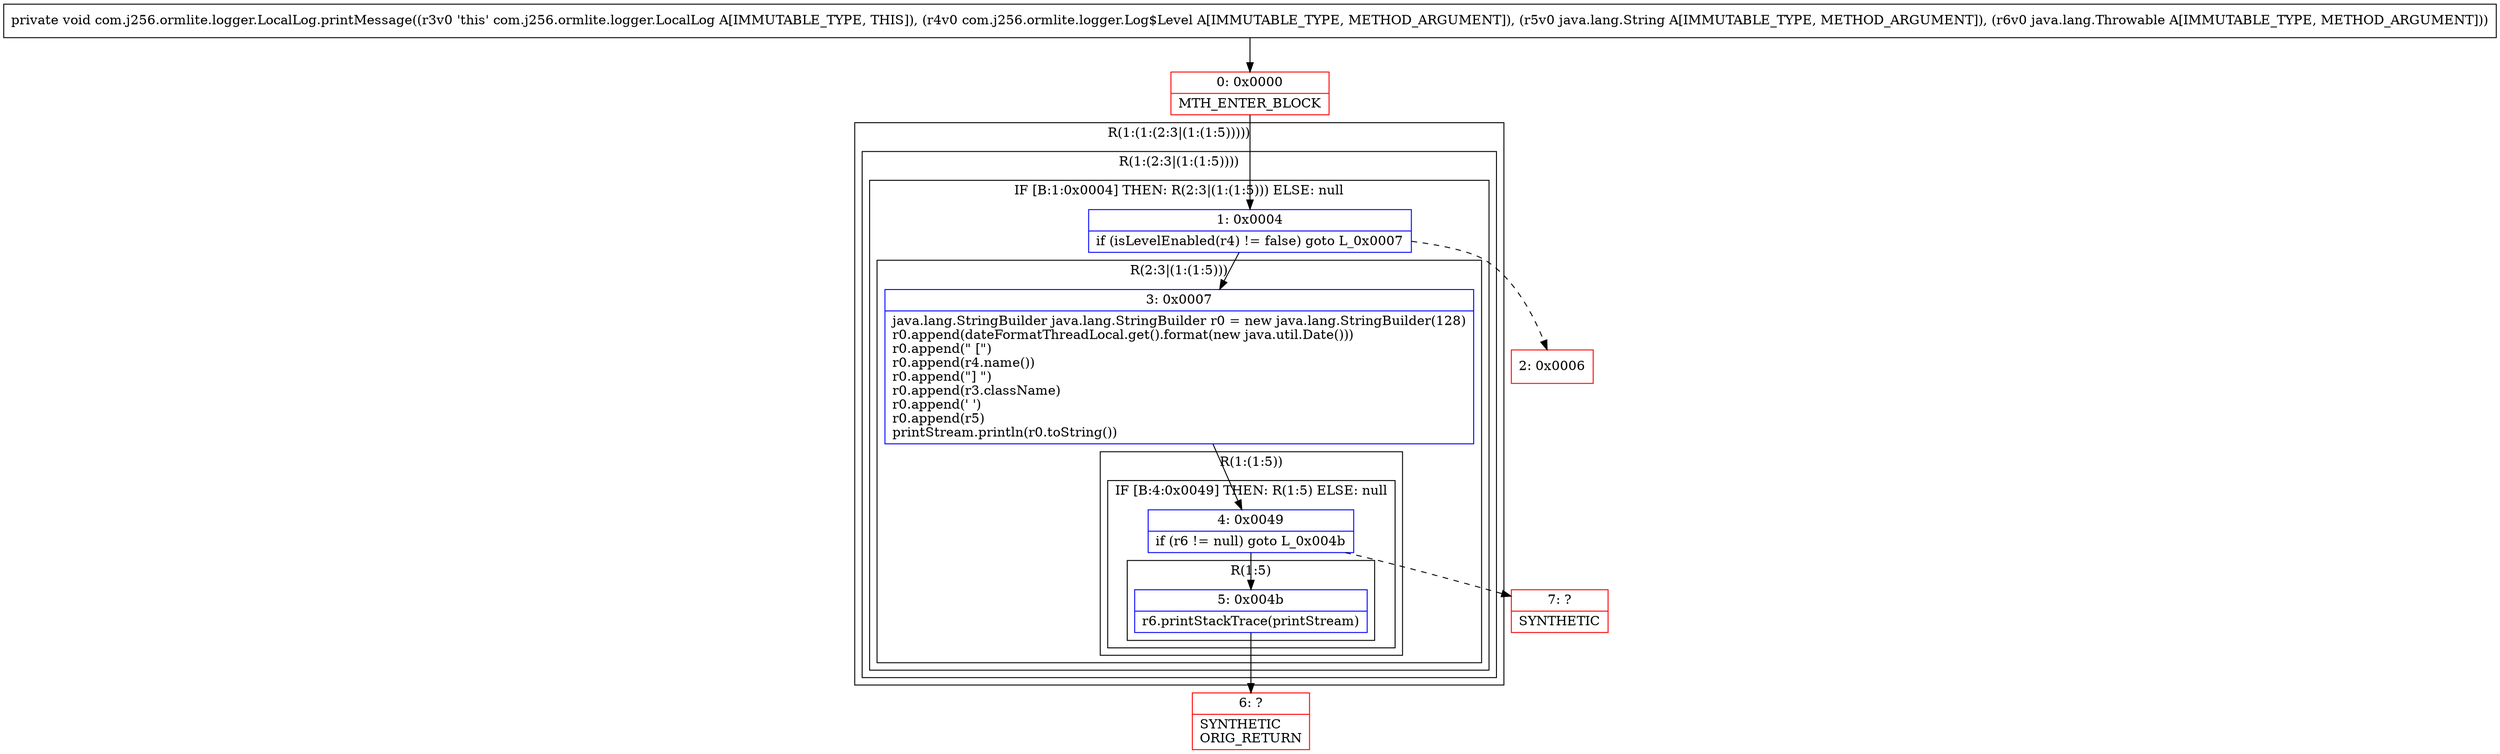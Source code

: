digraph "CFG forcom.j256.ormlite.logger.LocalLog.printMessage(Lcom\/j256\/ormlite\/logger\/Log$Level;Ljava\/lang\/String;Ljava\/lang\/Throwable;)V" {
subgraph cluster_Region_66381880 {
label = "R(1:(1:(2:3|(1:(1:5)))))";
node [shape=record,color=blue];
subgraph cluster_Region_1705222359 {
label = "R(1:(2:3|(1:(1:5))))";
node [shape=record,color=blue];
subgraph cluster_IfRegion_1763420864 {
label = "IF [B:1:0x0004] THEN: R(2:3|(1:(1:5))) ELSE: null";
node [shape=record,color=blue];
Node_1 [shape=record,label="{1\:\ 0x0004|if (isLevelEnabled(r4) != false) goto L_0x0007\l}"];
subgraph cluster_Region_971644867 {
label = "R(2:3|(1:(1:5)))";
node [shape=record,color=blue];
Node_3 [shape=record,label="{3\:\ 0x0007|java.lang.StringBuilder java.lang.StringBuilder r0 = new java.lang.StringBuilder(128)\lr0.append(dateFormatThreadLocal.get().format(new java.util.Date()))\lr0.append(\" [\")\lr0.append(r4.name())\lr0.append(\"] \")\lr0.append(r3.className)\lr0.append(' ')\lr0.append(r5)\lprintStream.println(r0.toString())\l}"];
subgraph cluster_Region_1911251735 {
label = "R(1:(1:5))";
node [shape=record,color=blue];
subgraph cluster_IfRegion_1442508858 {
label = "IF [B:4:0x0049] THEN: R(1:5) ELSE: null";
node [shape=record,color=blue];
Node_4 [shape=record,label="{4\:\ 0x0049|if (r6 != null) goto L_0x004b\l}"];
subgraph cluster_Region_765941578 {
label = "R(1:5)";
node [shape=record,color=blue];
Node_5 [shape=record,label="{5\:\ 0x004b|r6.printStackTrace(printStream)\l}"];
}
}
}
}
}
}
}
Node_0 [shape=record,color=red,label="{0\:\ 0x0000|MTH_ENTER_BLOCK\l}"];
Node_2 [shape=record,color=red,label="{2\:\ 0x0006}"];
Node_6 [shape=record,color=red,label="{6\:\ ?|SYNTHETIC\lORIG_RETURN\l}"];
Node_7 [shape=record,color=red,label="{7\:\ ?|SYNTHETIC\l}"];
MethodNode[shape=record,label="{private void com.j256.ormlite.logger.LocalLog.printMessage((r3v0 'this' com.j256.ormlite.logger.LocalLog A[IMMUTABLE_TYPE, THIS]), (r4v0 com.j256.ormlite.logger.Log$Level A[IMMUTABLE_TYPE, METHOD_ARGUMENT]), (r5v0 java.lang.String A[IMMUTABLE_TYPE, METHOD_ARGUMENT]), (r6v0 java.lang.Throwable A[IMMUTABLE_TYPE, METHOD_ARGUMENT])) }"];
MethodNode -> Node_0;
Node_1 -> Node_2[style=dashed];
Node_1 -> Node_3;
Node_3 -> Node_4;
Node_4 -> Node_5;
Node_4 -> Node_7[style=dashed];
Node_5 -> Node_6;
Node_0 -> Node_1;
}

